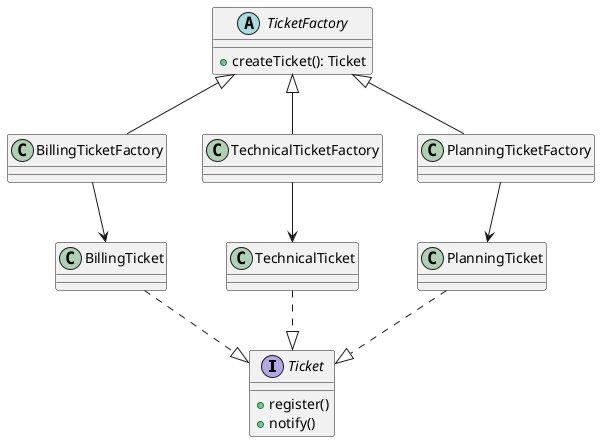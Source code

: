 @startuml

interface Ticket {
    +register()
    +notify()
}

class BillingTicket
class TechnicalTicket
class PlanningTicket

abstract class TicketFactory {
    +createTicket(): Ticket
}

class BillingTicketFactory
class TechnicalTicketFactory
class PlanningTicketFactory

BillingTicket ..|> Ticket
TechnicalTicket ..|> Ticket
PlanningTicket ..|> Ticket

TicketFactory <|-- BillingTicketFactory
TicketFactory <|-- TechnicalTicketFactory
TicketFactory <|-- PlanningTicketFactory

BillingTicketFactory --> BillingTicket
TechnicalTicketFactory --> TechnicalTicket
PlanningTicketFactory --> PlanningTicket
@enduml